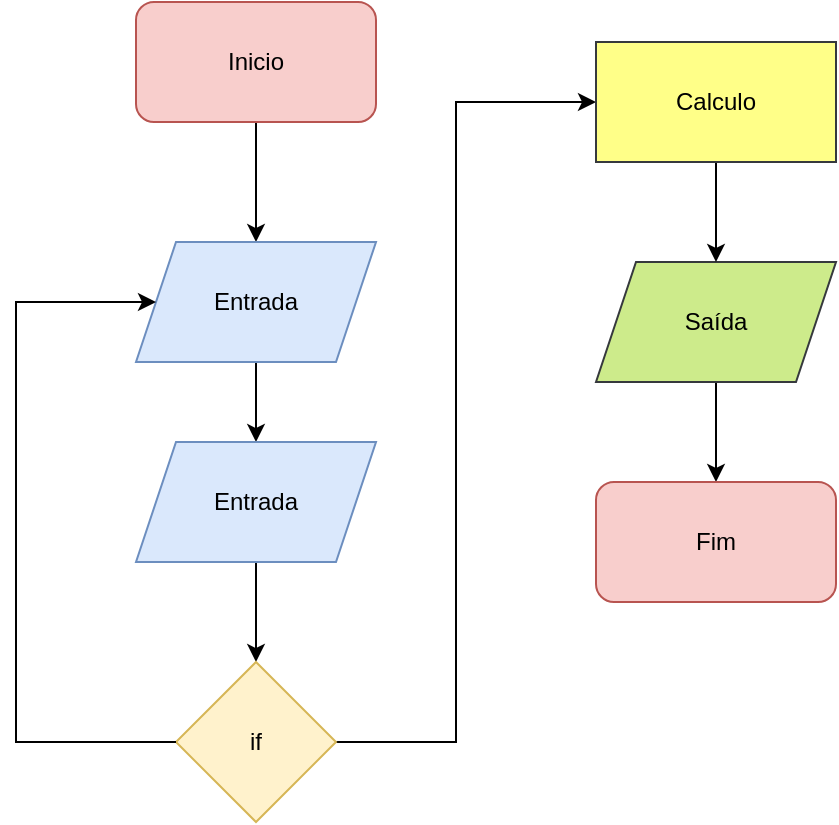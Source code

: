 <mxfile version="21.2.9" type="github">
  <diagram name="Página-1" id="EWx5Tkmdxlt9NWtOV6Pu">
    <mxGraphModel dx="880" dy="490" grid="1" gridSize="10" guides="1" tooltips="1" connect="1" arrows="1" fold="1" page="1" pageScale="1" pageWidth="827" pageHeight="1169" math="0" shadow="0">
      <root>
        <mxCell id="0" />
        <mxCell id="1" parent="0" />
        <mxCell id="mGas2vYJI50YRA5caRLa-3" value="" style="endArrow=classic;html=1;rounded=0;entryX=0.5;entryY=0;entryDx=0;entryDy=0;exitX=0.5;exitY=1;exitDx=0;exitDy=0;" edge="1" parent="1" source="mGas2vYJI50YRA5caRLa-11" target="mGas2vYJI50YRA5caRLa-6">
          <mxGeometry width="50" height="50" relative="1" as="geometry">
            <mxPoint x="400" y="90" as="sourcePoint" />
            <mxPoint x="440" y="50" as="targetPoint" />
          </mxGeometry>
        </mxCell>
        <mxCell id="mGas2vYJI50YRA5caRLa-9" value="" style="edgeStyle=orthogonalEdgeStyle;rounded=0;orthogonalLoop=1;jettySize=auto;html=1;" edge="1" parent="1" source="mGas2vYJI50YRA5caRLa-6" target="mGas2vYJI50YRA5caRLa-7">
          <mxGeometry relative="1" as="geometry" />
        </mxCell>
        <mxCell id="mGas2vYJI50YRA5caRLa-6" value="" style="shape=parallelogram;perimeter=parallelogramPerimeter;whiteSpace=wrap;html=1;fixedSize=1;fillColor=#dae8fc;strokeColor=#6c8ebf;" vertex="1" parent="1">
          <mxGeometry x="340" y="140" width="120" height="60" as="geometry" />
        </mxCell>
        <mxCell id="mGas2vYJI50YRA5caRLa-10" value="" style="edgeStyle=orthogonalEdgeStyle;rounded=0;orthogonalLoop=1;jettySize=auto;html=1;" edge="1" parent="1" source="mGas2vYJI50YRA5caRLa-7" target="mGas2vYJI50YRA5caRLa-8">
          <mxGeometry relative="1" as="geometry" />
        </mxCell>
        <mxCell id="mGas2vYJI50YRA5caRLa-7" value="" style="shape=parallelogram;perimeter=parallelogramPerimeter;whiteSpace=wrap;html=1;fixedSize=1;fillColor=#dae8fc;strokeColor=#6c8ebf;" vertex="1" parent="1">
          <mxGeometry x="340" y="240" width="120" height="60" as="geometry" />
        </mxCell>
        <mxCell id="mGas2vYJI50YRA5caRLa-17" value="" style="edgeStyle=orthogonalEdgeStyle;rounded=0;orthogonalLoop=1;jettySize=auto;html=1;" edge="1" parent="1" source="mGas2vYJI50YRA5caRLa-8" target="mGas2vYJI50YRA5caRLa-16">
          <mxGeometry relative="1" as="geometry">
            <Array as="points">
              <mxPoint x="500" y="390" />
              <mxPoint x="500" y="70" />
            </Array>
          </mxGeometry>
        </mxCell>
        <mxCell id="mGas2vYJI50YRA5caRLa-8" value="" style="rhombus;whiteSpace=wrap;html=1;fillColor=#fff2cc;strokeColor=#d6b656;" vertex="1" parent="1">
          <mxGeometry x="360" y="350" width="80" height="80" as="geometry" />
        </mxCell>
        <mxCell id="mGas2vYJI50YRA5caRLa-11" value="" style="rounded=1;whiteSpace=wrap;html=1;fillColor=#f8cecc;strokeColor=#b85450;" vertex="1" parent="1">
          <mxGeometry x="340" y="20" width="120" height="60" as="geometry" />
        </mxCell>
        <mxCell id="mGas2vYJI50YRA5caRLa-12" value="" style="endArrow=classic;html=1;rounded=0;exitX=0;exitY=0.5;exitDx=0;exitDy=0;" edge="1" parent="1" source="mGas2vYJI50YRA5caRLa-8" target="mGas2vYJI50YRA5caRLa-6">
          <mxGeometry width="50" height="50" relative="1" as="geometry">
            <mxPoint x="190" y="380" as="sourcePoint" />
            <mxPoint x="240" y="330" as="targetPoint" />
            <Array as="points">
              <mxPoint x="280" y="390" />
              <mxPoint x="280" y="170" />
            </Array>
          </mxGeometry>
        </mxCell>
        <mxCell id="mGas2vYJI50YRA5caRLa-19" value="" style="edgeStyle=orthogonalEdgeStyle;rounded=0;orthogonalLoop=1;jettySize=auto;html=1;" edge="1" parent="1" source="mGas2vYJI50YRA5caRLa-13" target="mGas2vYJI50YRA5caRLa-14">
          <mxGeometry relative="1" as="geometry" />
        </mxCell>
        <mxCell id="mGas2vYJI50YRA5caRLa-13" value="" style="shape=parallelogram;perimeter=parallelogramPerimeter;whiteSpace=wrap;html=1;fixedSize=1;fillColor=#cdeb8b;strokeColor=#36393d;" vertex="1" parent="1">
          <mxGeometry x="570" y="150" width="120" height="60" as="geometry" />
        </mxCell>
        <mxCell id="mGas2vYJI50YRA5caRLa-14" value="" style="rounded=1;whiteSpace=wrap;html=1;fillColor=#f8cecc;strokeColor=#b85450;" vertex="1" parent="1">
          <mxGeometry x="570" y="260" width="120" height="60" as="geometry" />
        </mxCell>
        <mxCell id="mGas2vYJI50YRA5caRLa-18" value="" style="edgeStyle=orthogonalEdgeStyle;rounded=0;orthogonalLoop=1;jettySize=auto;html=1;" edge="1" parent="1" source="mGas2vYJI50YRA5caRLa-16" target="mGas2vYJI50YRA5caRLa-13">
          <mxGeometry relative="1" as="geometry" />
        </mxCell>
        <mxCell id="mGas2vYJI50YRA5caRLa-16" value="" style="whiteSpace=wrap;html=1;fillColor=#ffff88;strokeColor=#36393d;" vertex="1" parent="1">
          <mxGeometry x="570" y="40" width="120" height="60" as="geometry" />
        </mxCell>
        <mxCell id="mGas2vYJI50YRA5caRLa-20" value="Inicio" style="text;html=1;strokeColor=none;fillColor=none;align=center;verticalAlign=middle;whiteSpace=wrap;rounded=0;" vertex="1" parent="1">
          <mxGeometry x="370" y="35" width="60" height="30" as="geometry" />
        </mxCell>
        <mxCell id="mGas2vYJI50YRA5caRLa-22" value="Fim" style="text;html=1;strokeColor=none;fillColor=none;align=center;verticalAlign=middle;whiteSpace=wrap;rounded=0;" vertex="1" parent="1">
          <mxGeometry x="600" y="275" width="60" height="30" as="geometry" />
        </mxCell>
        <mxCell id="mGas2vYJI50YRA5caRLa-23" value="if" style="text;html=1;strokeColor=none;fillColor=none;align=center;verticalAlign=middle;whiteSpace=wrap;rounded=0;" vertex="1" parent="1">
          <mxGeometry x="370" y="375" width="60" height="30" as="geometry" />
        </mxCell>
        <mxCell id="mGas2vYJI50YRA5caRLa-24" value="Entrada" style="text;html=1;strokeColor=none;fillColor=none;align=center;verticalAlign=middle;whiteSpace=wrap;rounded=0;" vertex="1" parent="1">
          <mxGeometry x="370" y="155" width="60" height="30" as="geometry" />
        </mxCell>
        <mxCell id="mGas2vYJI50YRA5caRLa-25" value="Entrada" style="text;html=1;strokeColor=none;fillColor=none;align=center;verticalAlign=middle;whiteSpace=wrap;rounded=0;" vertex="1" parent="1">
          <mxGeometry x="370" y="255" width="60" height="30" as="geometry" />
        </mxCell>
        <mxCell id="mGas2vYJI50YRA5caRLa-26" value="Saída" style="text;html=1;strokeColor=none;fillColor=none;align=center;verticalAlign=middle;whiteSpace=wrap;rounded=0;" vertex="1" parent="1">
          <mxGeometry x="600" y="165" width="60" height="30" as="geometry" />
        </mxCell>
        <mxCell id="mGas2vYJI50YRA5caRLa-28" value="Calculo" style="text;html=1;strokeColor=none;fillColor=none;align=center;verticalAlign=middle;whiteSpace=wrap;rounded=0;" vertex="1" parent="1">
          <mxGeometry x="600" y="55" width="60" height="30" as="geometry" />
        </mxCell>
      </root>
    </mxGraphModel>
  </diagram>
</mxfile>
